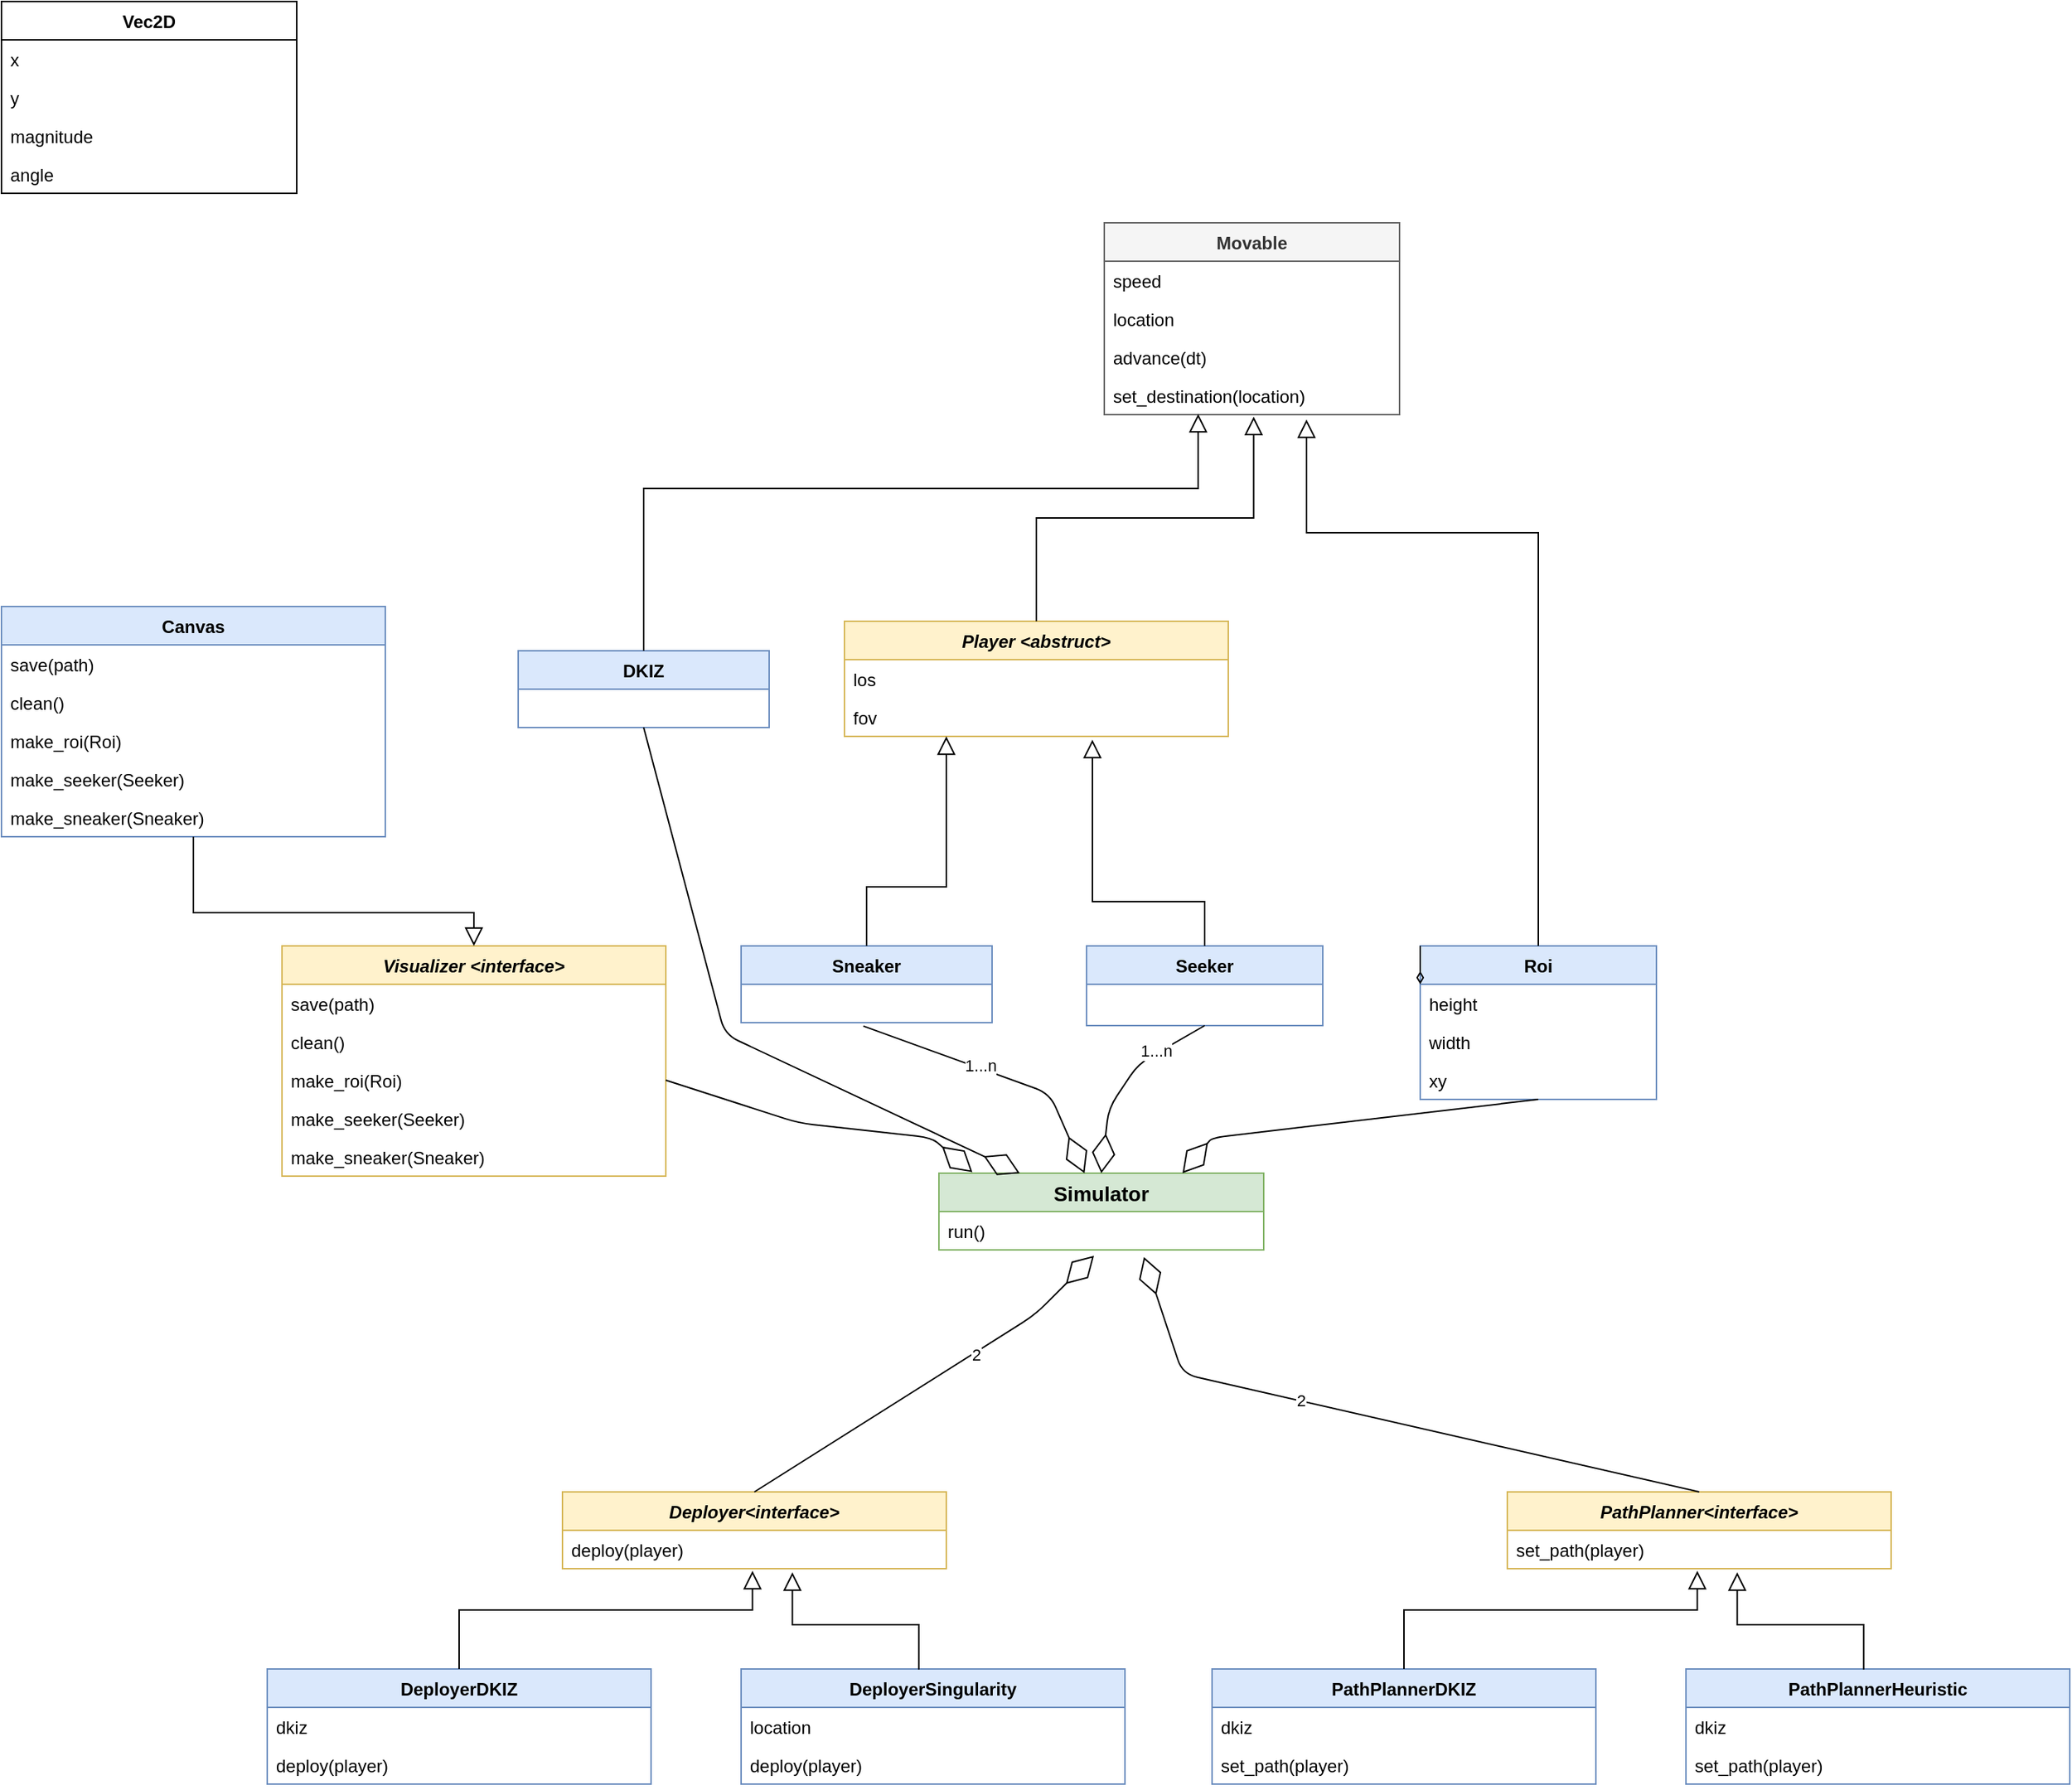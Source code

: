 <mxfile version="20.8.16" type="device"><diagram id="C5RBs43oDa-KdzZeNtuy" name="Page-1"><mxGraphModel dx="2200" dy="2204" grid="1" gridSize="10" guides="1" tooltips="1" connect="1" arrows="1" fold="1" page="1" pageScale="1" pageWidth="827" pageHeight="1169" math="0" shadow="0"><root><mxCell id="WIyWlLk6GJQsqaUBKTNV-0"/><mxCell id="WIyWlLk6GJQsqaUBKTNV-1" parent="WIyWlLk6GJQsqaUBKTNV-0"/><mxCell id="D87iinh34pLvcW_0fAWq-0" value="Sneaker" style="swimlane;fontStyle=1;childLayout=stackLayout;horizontal=1;startSize=26;fillColor=#dae8fc;horizontalStack=0;resizeParent=1;resizeParentMax=0;resizeLast=0;collapsible=1;marginBottom=0;strokeColor=#6c8ebf;" parent="WIyWlLk6GJQsqaUBKTNV-1" vertex="1"><mxGeometry x="381" y="240" width="170" height="52" as="geometry"/></mxCell><mxCell id="D87iinh34pLvcW_0fAWq-2" value="Visualizer &lt;interface&gt;" style="swimlane;fontStyle=3;childLayout=stackLayout;horizontal=1;startSize=26;fillColor=#fff2cc;horizontalStack=0;resizeParent=1;resizeParentMax=0;resizeLast=0;collapsible=1;marginBottom=0;strokeColor=#d6b656;" parent="WIyWlLk6GJQsqaUBKTNV-1" vertex="1"><mxGeometry x="70" y="240" width="260" height="156" as="geometry"/></mxCell><mxCell id="D87iinh34pLvcW_0fAWq-3" value="save(path)    " style="text;strokeColor=none;fillColor=none;align=left;verticalAlign=top;spacingLeft=4;spacingRight=4;overflow=hidden;rotatable=0;points=[[0,0.5],[1,0.5]];portConstraint=eastwest;" parent="D87iinh34pLvcW_0fAWq-2" vertex="1"><mxGeometry y="26" width="260" height="26" as="geometry"/></mxCell><mxCell id="D87iinh34pLvcW_0fAWq-4" value="clean()" style="text;strokeColor=none;fillColor=none;align=left;verticalAlign=top;spacingLeft=4;spacingRight=4;overflow=hidden;rotatable=0;points=[[0,0.5],[1,0.5]];portConstraint=eastwest;" parent="D87iinh34pLvcW_0fAWq-2" vertex="1"><mxGeometry y="52" width="260" height="26" as="geometry"/></mxCell><mxCell id="D87iinh34pLvcW_0fAWq-5" value="make_roi(Roi)" style="text;strokeColor=none;fillColor=none;align=left;verticalAlign=top;spacingLeft=4;spacingRight=4;overflow=hidden;rotatable=0;points=[[0,0.5],[1,0.5]];portConstraint=eastwest;" parent="D87iinh34pLvcW_0fAWq-2" vertex="1"><mxGeometry y="78" width="260" height="26" as="geometry"/></mxCell><mxCell id="D87iinh34pLvcW_0fAWq-6" value="make_seeker(Seeker)" style="text;strokeColor=none;fillColor=none;align=left;verticalAlign=top;spacingLeft=4;spacingRight=4;overflow=hidden;rotatable=0;points=[[0,0.5],[1,0.5]];portConstraint=eastwest;" parent="D87iinh34pLvcW_0fAWq-2" vertex="1"><mxGeometry y="104" width="260" height="26" as="geometry"/></mxCell><mxCell id="D87iinh34pLvcW_0fAWq-7" value="make_sneaker(Sneaker)" style="text;strokeColor=none;fillColor=none;align=left;verticalAlign=top;spacingLeft=4;spacingRight=4;overflow=hidden;rotatable=0;points=[[0,0.5],[1,0.5]];portConstraint=eastwest;" parent="D87iinh34pLvcW_0fAWq-2" vertex="1"><mxGeometry y="130" width="260" height="26" as="geometry"/></mxCell><mxCell id="D87iinh34pLvcW_0fAWq-9" value="Simulator" style="swimlane;fontStyle=1;childLayout=stackLayout;horizontal=1;startSize=26;fillColor=#d5e8d4;horizontalStack=0;resizeParent=1;resizeParentMax=0;resizeLast=0;collapsible=1;marginBottom=0;strokeColor=#82b366;fontSize=14;" parent="WIyWlLk6GJQsqaUBKTNV-1" vertex="1"><mxGeometry x="515" y="394" width="220" height="52" as="geometry"/></mxCell><mxCell id="D87iinh34pLvcW_0fAWq-10" value="run()" style="text;strokeColor=none;fillColor=none;align=left;verticalAlign=top;spacingLeft=4;spacingRight=4;overflow=hidden;rotatable=0;points=[[0,0.5],[1,0.5]];portConstraint=eastwest;" parent="D87iinh34pLvcW_0fAWq-9" vertex="1"><mxGeometry y="26" width="220" height="26" as="geometry"/></mxCell><mxCell id="D87iinh34pLvcW_0fAWq-15" value="Roi" style="swimlane;fontStyle=1;childLayout=stackLayout;horizontal=1;startSize=26;fillColor=#dae8fc;horizontalStack=0;resizeParent=1;resizeParentMax=0;resizeLast=0;collapsible=1;marginBottom=0;strokeColor=#6c8ebf;" parent="WIyWlLk6GJQsqaUBKTNV-1" vertex="1"><mxGeometry x="841" y="240" width="160" height="104" as="geometry"/></mxCell><mxCell id="D87iinh34pLvcW_0fAWq-16" value="height" style="text;strokeColor=none;fillColor=none;align=left;verticalAlign=top;spacingLeft=4;spacingRight=4;overflow=hidden;rotatable=0;points=[[0,0.5],[1,0.5]];portConstraint=eastwest;" parent="D87iinh34pLvcW_0fAWq-15" vertex="1"><mxGeometry y="26" width="160" height="26" as="geometry"/></mxCell><mxCell id="D87iinh34pLvcW_0fAWq-472" value="width" style="text;strokeColor=none;fillColor=none;align=left;verticalAlign=top;spacingLeft=4;spacingRight=4;overflow=hidden;rotatable=0;points=[[0,0.5],[1,0.5]];portConstraint=eastwest;" parent="D87iinh34pLvcW_0fAWq-15" vertex="1"><mxGeometry y="52" width="160" height="26" as="geometry"/></mxCell><mxCell id="D87iinh34pLvcW_0fAWq-473" value="xy" style="text;strokeColor=none;fillColor=none;align=left;verticalAlign=top;spacingLeft=4;spacingRight=4;overflow=hidden;rotatable=0;points=[[0,0.5],[1,0.5]];portConstraint=eastwest;" parent="D87iinh34pLvcW_0fAWq-15" vertex="1"><mxGeometry y="78" width="160" height="26" as="geometry"/></mxCell><mxCell id="D87iinh34pLvcW_0fAWq-21" value="" style="endArrow=diamondThin;endFill=0;endSize=24;html=1;exitX=1;exitY=0.5;exitDx=0;exitDy=0;entryX=0.103;entryY=-0.013;entryDx=0;entryDy=0;entryPerimeter=0;" parent="WIyWlLk6GJQsqaUBKTNV-1" source="D87iinh34pLvcW_0fAWq-5" target="D87iinh34pLvcW_0fAWq-9" edge="1"><mxGeometry width="160" relative="1" as="geometry"><mxPoint x="335" y="260.0" as="sourcePoint"/><mxPoint x="545" y="364" as="targetPoint"/><Array as="points"><mxPoint x="420" y="360"/><mxPoint x="510" y="370"/></Array></mxGeometry></mxCell><mxCell id="D87iinh34pLvcW_0fAWq-22" value="Seeker" style="swimlane;fontStyle=1;childLayout=stackLayout;horizontal=1;startSize=26;fillColor=#dae8fc;horizontalStack=0;resizeParent=1;resizeParentMax=0;resizeLast=0;collapsible=1;marginBottom=0;strokeColor=#6c8ebf;" parent="WIyWlLk6GJQsqaUBKTNV-1" vertex="1"><mxGeometry x="615" y="240" width="160" height="54" as="geometry"/></mxCell><mxCell id="D87iinh34pLvcW_0fAWq-25" value="" style="endArrow=diamondThin;endFill=0;endSize=24;html=1;exitX=0.487;exitY=1.089;exitDx=0;exitDy=0;exitPerimeter=0;" parent="WIyWlLk6GJQsqaUBKTNV-1" target="D87iinh34pLvcW_0fAWq-9" edge="1"><mxGeometry width="160" relative="1" as="geometry"><mxPoint x="463.79" y="294.314" as="sourcePoint"/><mxPoint x="740" y="444" as="targetPoint"/><Array as="points"><mxPoint x="590" y="340"/></Array></mxGeometry></mxCell><mxCell id="D87iinh34pLvcW_0fAWq-449" value="1...n" style="edgeLabel;html=1;align=center;verticalAlign=middle;resizable=0;points=[];" parent="D87iinh34pLvcW_0fAWq-25" vertex="1" connectable="0"><mxGeometry x="-0.133" y="2" relative="1" as="geometry"><mxPoint as="offset"/></mxGeometry></mxCell><mxCell id="D87iinh34pLvcW_0fAWq-63" style="edgeStyle=orthogonalEdgeStyle;rounded=0;orthogonalLoop=1;jettySize=auto;html=1;exitX=0;exitY=0;exitDx=0;exitDy=0;entryX=0;entryY=0.25;entryDx=0;entryDy=0;endArrow=diamondThin;endFill=0;" parent="WIyWlLk6GJQsqaUBKTNV-1" source="D87iinh34pLvcW_0fAWq-15" target="D87iinh34pLvcW_0fAWq-15" edge="1"><mxGeometry relative="1" as="geometry"/></mxCell><mxCell id="D87iinh34pLvcW_0fAWq-67" value="" style="endArrow=diamondThin;endFill=0;endSize=24;html=1;entryX=0.5;entryY=0;entryDx=0;entryDy=0;" parent="WIyWlLk6GJQsqaUBKTNV-1" target="D87iinh34pLvcW_0fAWq-9" edge="1"><mxGeometry width="160" relative="1" as="geometry"><mxPoint x="695" y="294" as="sourcePoint"/><mxPoint x="160" y="223" as="targetPoint"/><Array as="points"><mxPoint x="650" y="320"/><mxPoint x="630" y="350"/></Array></mxGeometry></mxCell><mxCell id="D87iinh34pLvcW_0fAWq-450" value="1...n" style="edgeLabel;html=1;align=center;verticalAlign=middle;resizable=0;points=[];" parent="D87iinh34pLvcW_0fAWq-67" vertex="1" connectable="0"><mxGeometry x="-0.431" y="-2" relative="1" as="geometry"><mxPoint as="offset"/></mxGeometry></mxCell><mxCell id="D87iinh34pLvcW_0fAWq-441" value="Canvas" style="swimlane;fontStyle=1;childLayout=stackLayout;horizontal=1;startSize=26;fillColor=#dae8fc;horizontalStack=0;resizeParent=1;resizeParentMax=0;resizeLast=0;collapsible=1;marginBottom=0;strokeColor=#6c8ebf;" parent="WIyWlLk6GJQsqaUBKTNV-1" vertex="1"><mxGeometry x="-120" y="10" width="260" height="156" as="geometry"/></mxCell><mxCell id="D87iinh34pLvcW_0fAWq-442" value="save(path)    " style="text;strokeColor=none;fillColor=none;align=left;verticalAlign=top;spacingLeft=4;spacingRight=4;overflow=hidden;rotatable=0;points=[[0,0.5],[1,0.5]];portConstraint=eastwest;" parent="D87iinh34pLvcW_0fAWq-441" vertex="1"><mxGeometry y="26" width="260" height="26" as="geometry"/></mxCell><mxCell id="D87iinh34pLvcW_0fAWq-443" value="clean()" style="text;strokeColor=none;fillColor=none;align=left;verticalAlign=top;spacingLeft=4;spacingRight=4;overflow=hidden;rotatable=0;points=[[0,0.5],[1,0.5]];portConstraint=eastwest;" parent="D87iinh34pLvcW_0fAWq-441" vertex="1"><mxGeometry y="52" width="260" height="26" as="geometry"/></mxCell><mxCell id="D87iinh34pLvcW_0fAWq-444" value="make_roi(Roi)" style="text;strokeColor=none;fillColor=none;align=left;verticalAlign=top;spacingLeft=4;spacingRight=4;overflow=hidden;rotatable=0;points=[[0,0.5],[1,0.5]];portConstraint=eastwest;" parent="D87iinh34pLvcW_0fAWq-441" vertex="1"><mxGeometry y="78" width="260" height="26" as="geometry"/></mxCell><mxCell id="D87iinh34pLvcW_0fAWq-445" value="make_seeker(Seeker)" style="text;strokeColor=none;fillColor=none;align=left;verticalAlign=top;spacingLeft=4;spacingRight=4;overflow=hidden;rotatable=0;points=[[0,0.5],[1,0.5]];portConstraint=eastwest;" parent="D87iinh34pLvcW_0fAWq-441" vertex="1"><mxGeometry y="104" width="260" height="26" as="geometry"/></mxCell><mxCell id="D87iinh34pLvcW_0fAWq-446" value="make_sneaker(Sneaker)" style="text;strokeColor=none;fillColor=none;align=left;verticalAlign=top;spacingLeft=4;spacingRight=4;overflow=hidden;rotatable=0;points=[[0,0.5],[1,0.5]];portConstraint=eastwest;" parent="D87iinh34pLvcW_0fAWq-441" vertex="1"><mxGeometry y="130" width="260" height="26" as="geometry"/></mxCell><mxCell id="fWDovJ-FYNfsqJfiZtGj-0" style="edgeStyle=orthogonalEdgeStyle;rounded=0;orthogonalLoop=1;jettySize=auto;html=1;exitX=1;exitY=0.5;exitDx=0;exitDy=0;" edge="1" parent="D87iinh34pLvcW_0fAWq-441" source="D87iinh34pLvcW_0fAWq-446" target="D87iinh34pLvcW_0fAWq-446"><mxGeometry relative="1" as="geometry"/></mxCell><mxCell id="D87iinh34pLvcW_0fAWq-448" value="" style="endArrow=block;endSize=10;endFill=0;shadow=0;strokeWidth=1;rounded=0;edgeStyle=elbowEdgeStyle;elbow=vertical;entryX=0.5;entryY=0;entryDx=0;entryDy=0;exitX=0.5;exitY=1;exitDx=0;exitDy=0;" parent="WIyWlLk6GJQsqaUBKTNV-1" source="D87iinh34pLvcW_0fAWq-441" target="D87iinh34pLvcW_0fAWq-2" edge="1"><mxGeometry width="160" relative="1" as="geometry"><mxPoint x="110" y="220" as="sourcePoint"/><mxPoint x="140" y="190" as="targetPoint"/><Array as="points"><mxPoint x="160" y="217.5"/><mxPoint x="110" y="219.5"/><mxPoint x="10" y="233.5"/><mxPoint x="-10" y="220.5"/><mxPoint x="20" y="246.5"/><mxPoint x="50" y="584.5"/></Array></mxGeometry></mxCell><mxCell id="D87iinh34pLvcW_0fAWq-451" value="Player &lt;abstruct&gt;" style="swimlane;fontStyle=3;childLayout=stackLayout;horizontal=1;startSize=26;fillColor=#fff2cc;horizontalStack=0;resizeParent=1;resizeParentMax=0;resizeLast=0;collapsible=1;marginBottom=0;strokeColor=#d6b656;" parent="WIyWlLk6GJQsqaUBKTNV-1" vertex="1"><mxGeometry x="451" y="20" width="260" height="78" as="geometry"/></mxCell><mxCell id="D87iinh34pLvcW_0fAWq-455" value="los" style="text;strokeColor=none;fillColor=none;align=left;verticalAlign=top;spacingLeft=4;spacingRight=4;overflow=hidden;rotatable=0;points=[[0,0.5],[1,0.5]];portConstraint=eastwest;" parent="D87iinh34pLvcW_0fAWq-451" vertex="1"><mxGeometry y="26" width="260" height="26" as="geometry"/></mxCell><mxCell id="D87iinh34pLvcW_0fAWq-456" value="fov" style="text;strokeColor=none;fillColor=none;align=left;verticalAlign=top;spacingLeft=4;spacingRight=4;overflow=hidden;rotatable=0;points=[[0,0.5],[1,0.5]];portConstraint=eastwest;" parent="D87iinh34pLvcW_0fAWq-451" vertex="1"><mxGeometry y="52" width="260" height="26" as="geometry"/></mxCell><mxCell id="D87iinh34pLvcW_0fAWq-457" value="" style="endArrow=block;endSize=10;endFill=0;shadow=0;strokeWidth=1;rounded=0;edgeStyle=elbowEdgeStyle;elbow=vertical;exitX=0.5;exitY=0;exitDx=0;exitDy=0;" parent="WIyWlLk6GJQsqaUBKTNV-1" source="D87iinh34pLvcW_0fAWq-0" target="D87iinh34pLvcW_0fAWq-456" edge="1"><mxGeometry width="160" relative="1" as="geometry"><mxPoint x="240" y="120" as="sourcePoint"/><mxPoint x="430" y="194" as="targetPoint"/><Array as="points"><mxPoint x="520" y="200"/><mxPoint x="340" y="173.5"/><mxPoint x="240" y="187.5"/><mxPoint x="220" y="174.5"/><mxPoint x="250" y="200.5"/><mxPoint x="280" y="538.5"/></Array></mxGeometry></mxCell><mxCell id="D87iinh34pLvcW_0fAWq-458" value="" style="endArrow=block;endSize=10;endFill=0;shadow=0;strokeWidth=1;rounded=0;edgeStyle=elbowEdgeStyle;elbow=vertical;exitX=0.5;exitY=0;exitDx=0;exitDy=0;entryX=0.646;entryY=1.089;entryDx=0;entryDy=0;entryPerimeter=0;" parent="WIyWlLk6GJQsqaUBKTNV-1" source="D87iinh34pLvcW_0fAWq-22" target="D87iinh34pLvcW_0fAWq-456" edge="1"><mxGeometry width="160" relative="1" as="geometry"><mxPoint x="476" y="250" as="sourcePoint"/><mxPoint x="530" y="176" as="targetPoint"/><Array as="points"><mxPoint x="530" y="210"/><mxPoint x="350" y="183.5"/><mxPoint x="250" y="197.5"/><mxPoint x="230" y="184.5"/><mxPoint x="260" y="210.5"/><mxPoint x="290" y="548.5"/></Array></mxGeometry></mxCell><mxCell id="D87iinh34pLvcW_0fAWq-466" value="Vec2D" style="swimlane;fontStyle=1;childLayout=stackLayout;horizontal=1;startSize=26;horizontalStack=0;resizeParent=1;resizeParentMax=0;resizeLast=0;collapsible=1;marginBottom=0;" parent="WIyWlLk6GJQsqaUBKTNV-1" vertex="1"><mxGeometry x="-120.0" y="-400" width="200" height="130" as="geometry"/></mxCell><mxCell id="D87iinh34pLvcW_0fAWq-467" value="x" style="text;strokeColor=none;fillColor=none;align=left;verticalAlign=top;spacingLeft=4;spacingRight=4;overflow=hidden;rotatable=0;points=[[0,0.5],[1,0.5]];portConstraint=eastwest;" parent="D87iinh34pLvcW_0fAWq-466" vertex="1"><mxGeometry y="26" width="200" height="26" as="geometry"/></mxCell><mxCell id="D87iinh34pLvcW_0fAWq-468" value="y" style="text;strokeColor=none;fillColor=none;align=left;verticalAlign=top;spacingLeft=4;spacingRight=4;overflow=hidden;rotatable=0;points=[[0,0.5],[1,0.5]];portConstraint=eastwest;" parent="D87iinh34pLvcW_0fAWq-466" vertex="1"><mxGeometry y="52" width="200" height="26" as="geometry"/></mxCell><mxCell id="TuvvM4ReO1_hkp3JV9Of-0" value="magnitude" style="text;strokeColor=none;fillColor=none;align=left;verticalAlign=top;spacingLeft=4;spacingRight=4;overflow=hidden;rotatable=0;points=[[0,0.5],[1,0.5]];portConstraint=eastwest;" parent="D87iinh34pLvcW_0fAWq-466" vertex="1"><mxGeometry y="78" width="200" height="26" as="geometry"/></mxCell><mxCell id="TuvvM4ReO1_hkp3JV9Of-1" value="angle" style="text;strokeColor=none;fillColor=none;align=left;verticalAlign=top;spacingLeft=4;spacingRight=4;overflow=hidden;rotatable=0;points=[[0,0.5],[1,0.5]];portConstraint=eastwest;" parent="D87iinh34pLvcW_0fAWq-466" vertex="1"><mxGeometry y="104" width="200" height="26" as="geometry"/></mxCell><mxCell id="D87iinh34pLvcW_0fAWq-474" value="" style="endArrow=diamondThin;endFill=0;endSize=24;html=1;exitX=0.5;exitY=1;exitDx=0;exitDy=0;entryX=0.75;entryY=0;entryDx=0;entryDy=0;" parent="WIyWlLk6GJQsqaUBKTNV-1" source="D87iinh34pLvcW_0fAWq-15" target="D87iinh34pLvcW_0fAWq-9" edge="1"><mxGeometry width="160" relative="1" as="geometry"><mxPoint x="851.0" y="300.004" as="sourcePoint"/><mxPoint x="957.21" y="399.69" as="targetPoint"/><Array as="points"><mxPoint x="700" y="370"/></Array></mxGeometry></mxCell><mxCell id="TuvvM4ReO1_hkp3JV9Of-2" value="Movable" style="swimlane;fontStyle=1;childLayout=stackLayout;horizontal=1;startSize=26;fillColor=#f5f5f5;horizontalStack=0;resizeParent=1;resizeParentMax=0;resizeLast=0;collapsible=1;marginBottom=0;strokeColor=#666666;fontColor=#333333;" parent="WIyWlLk6GJQsqaUBKTNV-1" vertex="1"><mxGeometry x="627.0" y="-250" width="200" height="130" as="geometry"/></mxCell><mxCell id="TuvvM4ReO1_hkp3JV9Of-3" value="speed" style="text;strokeColor=none;fillColor=none;align=left;verticalAlign=top;spacingLeft=4;spacingRight=4;overflow=hidden;rotatable=0;points=[[0,0.5],[1,0.5]];portConstraint=eastwest;" parent="TuvvM4ReO1_hkp3JV9Of-2" vertex="1"><mxGeometry y="26" width="200" height="26" as="geometry"/></mxCell><mxCell id="TuvvM4ReO1_hkp3JV9Of-4" value="location" style="text;strokeColor=none;fillColor=none;align=left;verticalAlign=top;spacingLeft=4;spacingRight=4;overflow=hidden;rotatable=0;points=[[0,0.5],[1,0.5]];portConstraint=eastwest;" parent="TuvvM4ReO1_hkp3JV9Of-2" vertex="1"><mxGeometry y="52" width="200" height="26" as="geometry"/></mxCell><mxCell id="TuvvM4ReO1_hkp3JV9Of-5" value="advance(dt)" style="text;strokeColor=none;fillColor=none;align=left;verticalAlign=top;spacingLeft=4;spacingRight=4;overflow=hidden;rotatable=0;points=[[0,0.5],[1,0.5]];portConstraint=eastwest;" parent="TuvvM4ReO1_hkp3JV9Of-2" vertex="1"><mxGeometry y="78" width="200" height="26" as="geometry"/></mxCell><mxCell id="TuvvM4ReO1_hkp3JV9Of-6" value="set_destination(location)" style="text;strokeColor=none;fillColor=none;align=left;verticalAlign=top;spacingLeft=4;spacingRight=4;overflow=hidden;rotatable=0;points=[[0,0.5],[1,0.5]];portConstraint=eastwest;" parent="TuvvM4ReO1_hkp3JV9Of-2" vertex="1"><mxGeometry y="104" width="200" height="26" as="geometry"/></mxCell><mxCell id="TuvvM4ReO1_hkp3JV9Of-7" value="" style="endArrow=block;endSize=10;endFill=0;shadow=0;strokeWidth=1;rounded=0;edgeStyle=elbowEdgeStyle;elbow=vertical;exitX=0.5;exitY=0;exitDx=0;exitDy=0;entryX=0.506;entryY=1.054;entryDx=0;entryDy=0;entryPerimeter=0;" parent="WIyWlLk6GJQsqaUBKTNV-1" source="D87iinh34pLvcW_0fAWq-451" target="TuvvM4ReO1_hkp3JV9Of-6" edge="1"><mxGeometry width="160" relative="1" as="geometry"><mxPoint x="705" y="250" as="sourcePoint"/><mxPoint x="629" y="188" as="targetPoint"/><Array as="points"><mxPoint x="660" y="-50"/><mxPoint x="360" y="193.5"/><mxPoint x="260" y="207.5"/><mxPoint x="240" y="194.5"/><mxPoint x="270" y="220.5"/><mxPoint x="300" y="558.5"/></Array></mxGeometry></mxCell><mxCell id="TuvvM4ReO1_hkp3JV9Of-8" value="" style="endArrow=block;endSize=10;endFill=0;shadow=0;strokeWidth=1;rounded=0;edgeStyle=elbowEdgeStyle;elbow=vertical;exitX=0.5;exitY=0;exitDx=0;exitDy=0;entryX=0.685;entryY=1.127;entryDx=0;entryDy=0;entryPerimeter=0;" parent="WIyWlLk6GJQsqaUBKTNV-1" source="D87iinh34pLvcW_0fAWq-15" target="TuvvM4ReO1_hkp3JV9Of-6" edge="1"><mxGeometry width="160" relative="1" as="geometry"><mxPoint x="591" y="30" as="sourcePoint"/><mxPoint x="738" y="-109" as="targetPoint"/><Array as="points"><mxPoint x="670" y="-40"/><mxPoint x="370" y="203.5"/><mxPoint x="270" y="217.5"/><mxPoint x="250" y="204.5"/><mxPoint x="280" y="230.5"/><mxPoint x="310" y="568.5"/></Array></mxGeometry></mxCell><mxCell id="TuvvM4ReO1_hkp3JV9Of-9" value="DKIZ" style="swimlane;fontStyle=1;childLayout=stackLayout;horizontal=1;startSize=26;fillColor=#dae8fc;horizontalStack=0;resizeParent=1;resizeParentMax=0;resizeLast=0;collapsible=1;marginBottom=0;strokeColor=#6c8ebf;" parent="WIyWlLk6GJQsqaUBKTNV-1" vertex="1"><mxGeometry x="230" y="40" width="170" height="52" as="geometry"/></mxCell><mxCell id="TuvvM4ReO1_hkp3JV9Of-10" value="" style="endArrow=block;endSize=10;endFill=0;shadow=0;strokeWidth=1;rounded=0;edgeStyle=elbowEdgeStyle;elbow=vertical;exitX=0.5;exitY=0;exitDx=0;exitDy=0;entryX=0.318;entryY=0.982;entryDx=0;entryDy=0;entryPerimeter=0;" parent="WIyWlLk6GJQsqaUBKTNV-1" source="TuvvM4ReO1_hkp3JV9Of-9" target="TuvvM4ReO1_hkp3JV9Of-6" edge="1"><mxGeometry width="160" relative="1" as="geometry"><mxPoint x="591" y="30" as="sourcePoint"/><mxPoint x="738" y="-109" as="targetPoint"/><Array as="points"><mxPoint x="510" y="-70"/><mxPoint x="370" y="203.5"/><mxPoint x="270" y="217.5"/><mxPoint x="250" y="204.5"/><mxPoint x="280" y="230.5"/><mxPoint x="310" y="568.5"/></Array></mxGeometry></mxCell><mxCell id="TuvvM4ReO1_hkp3JV9Of-11" value="" style="endArrow=diamondThin;endFill=0;endSize=24;html=1;exitX=0.5;exitY=1;exitDx=0;exitDy=0;" parent="WIyWlLk6GJQsqaUBKTNV-1" source="TuvvM4ReO1_hkp3JV9Of-9" target="D87iinh34pLvcW_0fAWq-9" edge="1"><mxGeometry width="160" relative="1" as="geometry"><mxPoint x="931" y="354" as="sourcePoint"/><mxPoint x="690" y="404" as="targetPoint"/><Array as="points"><mxPoint x="370" y="300"/></Array></mxGeometry></mxCell><mxCell id="TuvvM4ReO1_hkp3JV9Of-12" value="DeployerDKIZ" style="swimlane;fontStyle=1;childLayout=stackLayout;horizontal=1;startSize=26;fillColor=#dae8fc;horizontalStack=0;resizeParent=1;resizeParentMax=0;resizeLast=0;collapsible=1;marginBottom=0;strokeColor=#6c8ebf;" parent="WIyWlLk6GJQsqaUBKTNV-1" vertex="1"><mxGeometry x="60" y="730" width="260" height="78" as="geometry"/></mxCell><mxCell id="TuvvM4ReO1_hkp3JV9Of-31" value="dkiz" style="text;strokeColor=none;fillColor=none;align=left;verticalAlign=top;spacingLeft=4;spacingRight=4;overflow=hidden;rotatable=0;points=[[0,0.5],[1,0.5]];portConstraint=eastwest;" parent="TuvvM4ReO1_hkp3JV9Of-12" vertex="1"><mxGeometry y="26" width="260" height="26" as="geometry"/></mxCell><mxCell id="TuvvM4ReO1_hkp3JV9Of-17" value="deploy(player)" style="text;strokeColor=none;fillColor=none;align=left;verticalAlign=top;spacingLeft=4;spacingRight=4;overflow=hidden;rotatable=0;points=[[0,0.5],[1,0.5]];portConstraint=eastwest;" parent="TuvvM4ReO1_hkp3JV9Of-12" vertex="1"><mxGeometry y="52" width="260" height="26" as="geometry"/></mxCell><mxCell id="TuvvM4ReO1_hkp3JV9Of-18" value="Deployer&lt;interface&gt;" style="swimlane;fontStyle=3;childLayout=stackLayout;horizontal=1;startSize=26;fillColor=#fff2cc;horizontalStack=0;resizeParent=1;resizeParentMax=0;resizeLast=0;collapsible=1;marginBottom=0;strokeColor=#d6b656;" parent="WIyWlLk6GJQsqaUBKTNV-1" vertex="1"><mxGeometry x="260" y="610" width="260" height="52" as="geometry"/></mxCell><mxCell id="TuvvM4ReO1_hkp3JV9Of-23" value="deploy(player)" style="text;strokeColor=none;fillColor=none;align=left;verticalAlign=top;spacingLeft=4;spacingRight=4;overflow=hidden;rotatable=0;points=[[0,0.5],[1,0.5]];portConstraint=eastwest;" parent="TuvvM4ReO1_hkp3JV9Of-18" vertex="1"><mxGeometry y="26" width="260" height="26" as="geometry"/></mxCell><mxCell id="TuvvM4ReO1_hkp3JV9Of-24" value="" style="endArrow=block;endSize=10;endFill=0;shadow=0;strokeWidth=1;rounded=0;edgeStyle=elbowEdgeStyle;elbow=vertical;entryX=0.495;entryY=1.059;entryDx=0;entryDy=0;exitX=0.5;exitY=0;exitDx=0;exitDy=0;entryPerimeter=0;" parent="WIyWlLk6GJQsqaUBKTNV-1" source="TuvvM4ReO1_hkp3JV9Of-12" target="TuvvM4ReO1_hkp3JV9Of-23" edge="1"><mxGeometry width="160" relative="1" as="geometry"><mxPoint x="40" y="256" as="sourcePoint"/><mxPoint x="230" y="330" as="targetPoint"/><Array as="points"><mxPoint x="310" y="690"/><mxPoint x="140" y="309.5"/><mxPoint x="40" y="323.5"/><mxPoint x="20" y="310.5"/><mxPoint x="50" y="336.5"/><mxPoint x="80" y="674.5"/></Array></mxGeometry></mxCell><mxCell id="TuvvM4ReO1_hkp3JV9Of-25" value="" style="endArrow=diamondThin;endFill=0;endSize=24;html=1;exitX=0.5;exitY=0;exitDx=0;exitDy=0;" parent="WIyWlLk6GJQsqaUBKTNV-1" source="TuvvM4ReO1_hkp3JV9Of-18" edge="1"><mxGeometry width="160" relative="1" as="geometry"><mxPoint x="381" y="446" as="sourcePoint"/><mxPoint x="620" y="450" as="targetPoint"/><Array as="points"><mxPoint x="580" y="490"/></Array></mxGeometry></mxCell><mxCell id="TuvvM4ReO1_hkp3JV9Of-27" value="2" style="edgeLabel;html=1;align=center;verticalAlign=middle;resizable=0;points=[];" parent="TuvvM4ReO1_hkp3JV9Of-25" vertex="1" connectable="0"><mxGeometry x="0.253" y="-1" relative="1" as="geometry"><mxPoint as="offset"/></mxGeometry></mxCell><mxCell id="TuvvM4ReO1_hkp3JV9Of-28" value="DeployerSingularity" style="swimlane;fontStyle=1;childLayout=stackLayout;horizontal=1;startSize=26;fillColor=#dae8fc;horizontalStack=0;resizeParent=1;resizeParentMax=0;resizeLast=0;collapsible=1;marginBottom=0;strokeColor=#6c8ebf;" parent="WIyWlLk6GJQsqaUBKTNV-1" vertex="1"><mxGeometry x="381" y="730" width="260" height="78" as="geometry"/></mxCell><mxCell id="TuvvM4ReO1_hkp3JV9Of-29" value="location" style="text;strokeColor=none;fillColor=none;align=left;verticalAlign=top;spacingLeft=4;spacingRight=4;overflow=hidden;rotatable=0;points=[[0,0.5],[1,0.5]];portConstraint=eastwest;" parent="TuvvM4ReO1_hkp3JV9Of-28" vertex="1"><mxGeometry y="26" width="260" height="26" as="geometry"/></mxCell><mxCell id="TuvvM4ReO1_hkp3JV9Of-32" value="deploy(player)" style="text;strokeColor=none;fillColor=none;align=left;verticalAlign=top;spacingLeft=4;spacingRight=4;overflow=hidden;rotatable=0;points=[[0,0.5],[1,0.5]];portConstraint=eastwest;" parent="TuvvM4ReO1_hkp3JV9Of-28" vertex="1"><mxGeometry y="52" width="260" height="26" as="geometry"/></mxCell><mxCell id="TuvvM4ReO1_hkp3JV9Of-33" value="" style="endArrow=block;endSize=10;endFill=0;shadow=0;strokeWidth=1;rounded=0;edgeStyle=elbowEdgeStyle;elbow=vertical;entryX=0.599;entryY=1.095;entryDx=0;entryDy=0;exitX=0.463;exitY=0.005;exitDx=0;exitDy=0;entryPerimeter=0;exitPerimeter=0;" parent="WIyWlLk6GJQsqaUBKTNV-1" source="TuvvM4ReO1_hkp3JV9Of-28" target="TuvvM4ReO1_hkp3JV9Of-23" edge="1"><mxGeometry width="160" relative="1" as="geometry"><mxPoint x="200" y="740" as="sourcePoint"/><mxPoint x="399" y="674" as="targetPoint"/><Array as="points"><mxPoint x="320" y="700"/><mxPoint x="150" y="319.5"/><mxPoint x="50" y="333.5"/><mxPoint x="30" y="320.5"/><mxPoint x="60" y="346.5"/><mxPoint x="90" y="684.5"/></Array></mxGeometry></mxCell><mxCell id="TuvvM4ReO1_hkp3JV9Of-34" value="PathPlannerDKIZ" style="swimlane;fontStyle=1;childLayout=stackLayout;horizontal=1;startSize=26;fillColor=#dae8fc;horizontalStack=0;resizeParent=1;resizeParentMax=0;resizeLast=0;collapsible=1;marginBottom=0;strokeColor=#6c8ebf;" parent="WIyWlLk6GJQsqaUBKTNV-1" vertex="1"><mxGeometry x="700" y="730" width="260" height="78" as="geometry"/></mxCell><mxCell id="TuvvM4ReO1_hkp3JV9Of-35" value="dkiz" style="text;strokeColor=none;fillColor=none;align=left;verticalAlign=top;spacingLeft=4;spacingRight=4;overflow=hidden;rotatable=0;points=[[0,0.5],[1,0.5]];portConstraint=eastwest;" parent="TuvvM4ReO1_hkp3JV9Of-34" vertex="1"><mxGeometry y="26" width="260" height="26" as="geometry"/></mxCell><mxCell id="TuvvM4ReO1_hkp3JV9Of-36" value="set_path(player)" style="text;strokeColor=none;fillColor=none;align=left;verticalAlign=top;spacingLeft=4;spacingRight=4;overflow=hidden;rotatable=0;points=[[0,0.5],[1,0.5]];portConstraint=eastwest;" parent="TuvvM4ReO1_hkp3JV9Of-34" vertex="1"><mxGeometry y="52" width="260" height="26" as="geometry"/></mxCell><mxCell id="TuvvM4ReO1_hkp3JV9Of-37" value="PathPlanner&lt;interface&gt;" style="swimlane;fontStyle=3;childLayout=stackLayout;horizontal=1;startSize=26;fillColor=#fff2cc;horizontalStack=0;resizeParent=1;resizeParentMax=0;resizeLast=0;collapsible=1;marginBottom=0;strokeColor=#d6b656;" parent="WIyWlLk6GJQsqaUBKTNV-1" vertex="1"><mxGeometry x="900" y="610" width="260" height="52" as="geometry"/></mxCell><mxCell id="TuvvM4ReO1_hkp3JV9Of-38" value="set_path(player)" style="text;strokeColor=none;fillColor=none;align=left;verticalAlign=top;spacingLeft=4;spacingRight=4;overflow=hidden;rotatable=0;points=[[0,0.5],[1,0.5]];portConstraint=eastwest;" parent="TuvvM4ReO1_hkp3JV9Of-37" vertex="1"><mxGeometry y="26" width="260" height="26" as="geometry"/></mxCell><mxCell id="TuvvM4ReO1_hkp3JV9Of-39" value="" style="endArrow=block;endSize=10;endFill=0;shadow=0;strokeWidth=1;rounded=0;edgeStyle=elbowEdgeStyle;elbow=vertical;entryX=0.495;entryY=1.059;entryDx=0;entryDy=0;exitX=0.5;exitY=0;exitDx=0;exitDy=0;entryPerimeter=0;" parent="WIyWlLk6GJQsqaUBKTNV-1" source="TuvvM4ReO1_hkp3JV9Of-34" target="TuvvM4ReO1_hkp3JV9Of-38" edge="1"><mxGeometry width="160" relative="1" as="geometry"><mxPoint x="680" y="256" as="sourcePoint"/><mxPoint x="870" y="330" as="targetPoint"/><Array as="points"><mxPoint x="950" y="690"/><mxPoint x="780" y="309.5"/><mxPoint x="680" y="323.5"/><mxPoint x="660" y="310.5"/><mxPoint x="690" y="336.5"/><mxPoint x="720" y="674.5"/></Array></mxGeometry></mxCell><mxCell id="TuvvM4ReO1_hkp3JV9Of-40" value="" style="endArrow=diamondThin;endFill=0;endSize=24;html=1;exitX=0.5;exitY=0;exitDx=0;exitDy=0;entryX=0.631;entryY=1.186;entryDx=0;entryDy=0;entryPerimeter=0;" parent="WIyWlLk6GJQsqaUBKTNV-1" source="TuvvM4ReO1_hkp3JV9Of-37" target="D87iinh34pLvcW_0fAWq-10" edge="1"><mxGeometry width="160" relative="1" as="geometry"><mxPoint x="1032" y="466" as="sourcePoint"/><mxPoint x="1271" y="470" as="targetPoint"/><Array as="points"><mxPoint x="680" y="530"/></Array></mxGeometry></mxCell><mxCell id="TuvvM4ReO1_hkp3JV9Of-41" value="2" style="edgeLabel;html=1;align=center;verticalAlign=middle;resizable=0;points=[];" parent="TuvvM4ReO1_hkp3JV9Of-40" vertex="1" connectable="0"><mxGeometry x="0.253" y="-1" relative="1" as="geometry"><mxPoint as="offset"/></mxGeometry></mxCell><mxCell id="TuvvM4ReO1_hkp3JV9Of-42" value="PathPlannerHeuristic" style="swimlane;fontStyle=1;childLayout=stackLayout;horizontal=1;startSize=26;fillColor=#dae8fc;horizontalStack=0;resizeParent=1;resizeParentMax=0;resizeLast=0;collapsible=1;marginBottom=0;strokeColor=#6c8ebf;" parent="WIyWlLk6GJQsqaUBKTNV-1" vertex="1"><mxGeometry x="1021" y="730" width="260" height="78" as="geometry"/></mxCell><mxCell id="TuvvM4ReO1_hkp3JV9Of-43" value="dkiz" style="text;strokeColor=none;fillColor=none;align=left;verticalAlign=top;spacingLeft=4;spacingRight=4;overflow=hidden;rotatable=0;points=[[0,0.5],[1,0.5]];portConstraint=eastwest;" parent="TuvvM4ReO1_hkp3JV9Of-42" vertex="1"><mxGeometry y="26" width="260" height="26" as="geometry"/></mxCell><mxCell id="TuvvM4ReO1_hkp3JV9Of-44" value="set_path(player)" style="text;strokeColor=none;fillColor=none;align=left;verticalAlign=top;spacingLeft=4;spacingRight=4;overflow=hidden;rotatable=0;points=[[0,0.5],[1,0.5]];portConstraint=eastwest;" parent="TuvvM4ReO1_hkp3JV9Of-42" vertex="1"><mxGeometry y="52" width="260" height="26" as="geometry"/></mxCell><mxCell id="TuvvM4ReO1_hkp3JV9Of-45" value="" style="endArrow=block;endSize=10;endFill=0;shadow=0;strokeWidth=1;rounded=0;edgeStyle=elbowEdgeStyle;elbow=vertical;entryX=0.599;entryY=1.095;entryDx=0;entryDy=0;exitX=0.463;exitY=0.005;exitDx=0;exitDy=0;entryPerimeter=0;exitPerimeter=0;" parent="WIyWlLk6GJQsqaUBKTNV-1" source="TuvvM4ReO1_hkp3JV9Of-42" target="TuvvM4ReO1_hkp3JV9Of-38" edge="1"><mxGeometry width="160" relative="1" as="geometry"><mxPoint x="840" y="740" as="sourcePoint"/><mxPoint x="1039" y="674" as="targetPoint"/><Array as="points"><mxPoint x="960" y="700"/><mxPoint x="790" y="319.5"/><mxPoint x="690" y="333.5"/><mxPoint x="670" y="320.5"/><mxPoint x="700" y="346.5"/><mxPoint x="730" y="684.5"/></Array></mxGeometry></mxCell></root></mxGraphModel></diagram></mxfile>